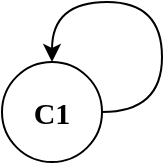 <mxfile version="15.3.0" type="device"><diagram id="HIDOktM7Gtuuh0AKt5Jg" name="Page-1"><mxGraphModel dx="115" dy="40" grid="1" gridSize="10" guides="1" tooltips="1" connect="1" arrows="1" fold="1" page="1" pageScale="1" pageWidth="300" pageHeight="300" math="0" shadow="0"><root><mxCell id="0"/><mxCell id="1" parent="0"/><mxCell id="gGm_6WvBBsqKDh-qRhNS-1" value="C1" style="ellipse;whiteSpace=wrap;html=1;aspect=fixed;align=center;fontFamily=Verdana;fontStyle=1;fontSize=15;" vertex="1" parent="1"><mxGeometry x="410" y="440" width="50" height="50" as="geometry"/></mxCell><mxCell id="gGm_6WvBBsqKDh-qRhNS-6" value="" style="curved=1;endArrow=classic;html=1;fontFamily=Verdana;fontSize=15;entryX=0.5;entryY=0;entryDx=0;entryDy=0;exitX=1;exitY=0.5;exitDx=0;exitDy=0;" edge="1" parent="1" source="gGm_6WvBBsqKDh-qRhNS-1" target="gGm_6WvBBsqKDh-qRhNS-1"><mxGeometry width="50" height="50" relative="1" as="geometry"><mxPoint x="460" y="465" as="sourcePoint"/><mxPoint x="510" y="415" as="targetPoint"/><Array as="points"><mxPoint x="490" y="465"/><mxPoint x="490" y="410"/><mxPoint x="435" y="410"/></Array></mxGeometry></mxCell></root></mxGraphModel></diagram></mxfile>
